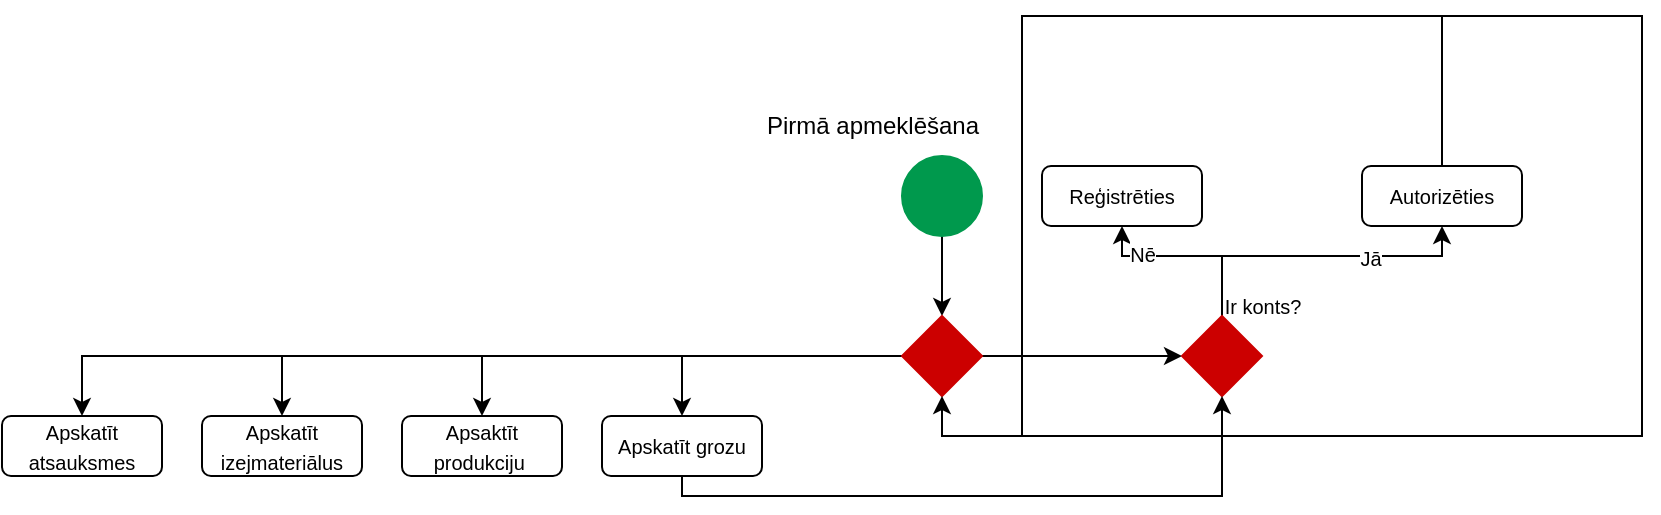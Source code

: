 <mxfile version="26.1.1">
  <diagram name="Page-1" id="nG148OseQGQMVHHeUDSL">
    <mxGraphModel dx="3289" dy="943" grid="1" gridSize="10" guides="1" tooltips="1" connect="1" arrows="1" fold="1" page="1" pageScale="1" pageWidth="827" pageHeight="1169" background="none" math="0" shadow="0">
      <root>
        <mxCell id="0" />
        <mxCell id="1" parent="0" />
        <mxCell id="WJ9uTTHWhe-2Dk32s_hX-100" value="" style="edgeStyle=orthogonalEdgeStyle;rounded=0;orthogonalLoop=1;jettySize=auto;html=1;" edge="1" parent="1" source="iuNYv7vW9VpHZuQ5Ev_B-2" target="iuNYv7vW9VpHZuQ5Ev_B-3">
          <mxGeometry relative="1" as="geometry" />
        </mxCell>
        <mxCell id="iuNYv7vW9VpHZuQ5Ev_B-2" value="" style="ellipse;whiteSpace=wrap;html=1;aspect=fixed;strokeColor=#00994D;fillColor=#00994D;" parent="1" vertex="1">
          <mxGeometry x="360" y="80" width="40" height="40" as="geometry" />
        </mxCell>
        <mxCell id="WJ9uTTHWhe-2Dk32s_hX-101" style="edgeStyle=orthogonalEdgeStyle;rounded=0;orthogonalLoop=1;jettySize=auto;html=1;" edge="1" parent="1" source="iuNYv7vW9VpHZuQ5Ev_B-3" target="WJ9uTTHWhe-2Dk32s_hX-97">
          <mxGeometry relative="1" as="geometry" />
        </mxCell>
        <mxCell id="WJ9uTTHWhe-2Dk32s_hX-115" style="edgeStyle=orthogonalEdgeStyle;rounded=0;orthogonalLoop=1;jettySize=auto;html=1;entryX=0.5;entryY=0;entryDx=0;entryDy=0;" edge="1" parent="1" source="iuNYv7vW9VpHZuQ5Ev_B-3" target="WJ9uTTHWhe-2Dk32s_hX-114">
          <mxGeometry relative="1" as="geometry" />
        </mxCell>
        <mxCell id="WJ9uTTHWhe-2Dk32s_hX-116" style="edgeStyle=orthogonalEdgeStyle;rounded=0;orthogonalLoop=1;jettySize=auto;html=1;entryX=0.5;entryY=0;entryDx=0;entryDy=0;" edge="1" parent="1" source="iuNYv7vW9VpHZuQ5Ev_B-3" target="WJ9uTTHWhe-2Dk32s_hX-113">
          <mxGeometry relative="1" as="geometry" />
        </mxCell>
        <mxCell id="WJ9uTTHWhe-2Dk32s_hX-117" style="edgeStyle=orthogonalEdgeStyle;rounded=0;orthogonalLoop=1;jettySize=auto;html=1;entryX=0.5;entryY=0;entryDx=0;entryDy=0;" edge="1" parent="1" source="iuNYv7vW9VpHZuQ5Ev_B-3" target="WJ9uTTHWhe-2Dk32s_hX-112">
          <mxGeometry relative="1" as="geometry" />
        </mxCell>
        <mxCell id="WJ9uTTHWhe-2Dk32s_hX-118" style="edgeStyle=orthogonalEdgeStyle;rounded=0;orthogonalLoop=1;jettySize=auto;html=1;entryX=0.5;entryY=0;entryDx=0;entryDy=0;" edge="1" parent="1" source="iuNYv7vW9VpHZuQ5Ev_B-3" target="WJ9uTTHWhe-2Dk32s_hX-111">
          <mxGeometry relative="1" as="geometry" />
        </mxCell>
        <mxCell id="iuNYv7vW9VpHZuQ5Ev_B-3" value="" style="rhombus;whiteSpace=wrap;html=1;strokeColor=#CC0000;fillColor=#CC0000;" parent="1" vertex="1">
          <mxGeometry x="360" y="160" width="40" height="40" as="geometry" />
        </mxCell>
        <mxCell id="iuNYv7vW9VpHZuQ5Ev_B-5" value="Pirmā apmeklēšana" style="text;html=1;align=center;verticalAlign=middle;resizable=0;points=[];autosize=1;strokeColor=none;fillColor=none;" parent="1" vertex="1">
          <mxGeometry x="280" y="50" width="130" height="30" as="geometry" />
        </mxCell>
        <mxCell id="WJ9uTTHWhe-2Dk32s_hX-102" style="edgeStyle=orthogonalEdgeStyle;rounded=0;orthogonalLoop=1;jettySize=auto;html=1;entryX=0.5;entryY=1;entryDx=0;entryDy=0;" edge="1" parent="1" source="WJ9uTTHWhe-2Dk32s_hX-97" target="WJ9uTTHWhe-2Dk32s_hX-98">
          <mxGeometry relative="1" as="geometry">
            <Array as="points">
              <mxPoint x="520" y="130" />
              <mxPoint x="470" y="130" />
            </Array>
          </mxGeometry>
        </mxCell>
        <mxCell id="WJ9uTTHWhe-2Dk32s_hX-109" value="&lt;font style=&quot;font-size: 10px;&quot;&gt;Nē&lt;/font&gt;" style="edgeLabel;html=1;align=center;verticalAlign=middle;resizable=0;points=[];" vertex="1" connectable="0" parent="WJ9uTTHWhe-2Dk32s_hX-102">
          <mxGeometry x="0.471" y="-1" relative="1" as="geometry">
            <mxPoint as="offset" />
          </mxGeometry>
        </mxCell>
        <mxCell id="WJ9uTTHWhe-2Dk32s_hX-103" style="edgeStyle=orthogonalEdgeStyle;rounded=0;orthogonalLoop=1;jettySize=auto;html=1;entryX=0.5;entryY=1;entryDx=0;entryDy=0;" edge="1" parent="1" source="WJ9uTTHWhe-2Dk32s_hX-97" target="WJ9uTTHWhe-2Dk32s_hX-99">
          <mxGeometry relative="1" as="geometry">
            <Array as="points">
              <mxPoint x="520" y="130" />
              <mxPoint x="630" y="130" />
            </Array>
          </mxGeometry>
        </mxCell>
        <mxCell id="WJ9uTTHWhe-2Dk32s_hX-110" value="&lt;font style=&quot;font-size: 10px;&quot;&gt;Jā&lt;/font&gt;" style="edgeLabel;html=1;align=center;verticalAlign=middle;resizable=0;points=[];" vertex="1" connectable="0" parent="WJ9uTTHWhe-2Dk32s_hX-103">
          <mxGeometry x="0.335" y="-1" relative="1" as="geometry">
            <mxPoint as="offset" />
          </mxGeometry>
        </mxCell>
        <mxCell id="WJ9uTTHWhe-2Dk32s_hX-97" value="" style="rhombus;whiteSpace=wrap;html=1;strokeColor=#CC0000;fillColor=#CC0000;" vertex="1" parent="1">
          <mxGeometry x="500" y="160" width="40" height="40" as="geometry" />
        </mxCell>
        <mxCell id="WJ9uTTHWhe-2Dk32s_hX-120" style="edgeStyle=orthogonalEdgeStyle;rounded=0;orthogonalLoop=1;jettySize=auto;html=1;entryX=0.5;entryY=1;entryDx=0;entryDy=0;" edge="1" parent="1" target="iuNYv7vW9VpHZuQ5Ev_B-3">
          <mxGeometry relative="1" as="geometry">
            <mxPoint x="420" y="220" as="sourcePoint" />
            <Array as="points">
              <mxPoint x="470" y="220" />
              <mxPoint x="730" y="220" />
              <mxPoint x="730" y="10" />
              <mxPoint x="420" y="10" />
              <mxPoint x="420" y="220" />
              <mxPoint x="380" y="220" />
            </Array>
          </mxGeometry>
        </mxCell>
        <mxCell id="WJ9uTTHWhe-2Dk32s_hX-98" value="&lt;font style=&quot;font-size: 10px;&quot;&gt;Reģistrēties&lt;/font&gt;" style="rounded=1;whiteSpace=wrap;html=1;" vertex="1" parent="1">
          <mxGeometry x="430" y="85" width="80" height="30" as="geometry" />
        </mxCell>
        <mxCell id="WJ9uTTHWhe-2Dk32s_hX-106" style="edgeStyle=orthogonalEdgeStyle;rounded=0;orthogonalLoop=1;jettySize=auto;html=1;endArrow=none;startFill=0;" edge="1" parent="1" source="WJ9uTTHWhe-2Dk32s_hX-99">
          <mxGeometry relative="1" as="geometry">
            <mxPoint x="590" y="10" as="targetPoint" />
            <Array as="points">
              <mxPoint x="630" y="10" />
            </Array>
          </mxGeometry>
        </mxCell>
        <mxCell id="WJ9uTTHWhe-2Dk32s_hX-99" value="&lt;font style=&quot;font-size: 10px;&quot;&gt;Autorizēties&lt;/font&gt;" style="rounded=1;whiteSpace=wrap;html=1;" vertex="1" parent="1">
          <mxGeometry x="590" y="85" width="80" height="30" as="geometry" />
        </mxCell>
        <mxCell id="WJ9uTTHWhe-2Dk32s_hX-108" value="&lt;font style=&quot;font-size: 10px;&quot;&gt;Ir konts?&lt;/font&gt;" style="text;html=1;align=center;verticalAlign=middle;resizable=0;points=[];autosize=1;strokeColor=none;fillColor=none;" vertex="1" parent="1">
          <mxGeometry x="510" y="140" width="60" height="30" as="geometry" />
        </mxCell>
        <mxCell id="WJ9uTTHWhe-2Dk32s_hX-111" value="&lt;font style=&quot;font-size: 10px;&quot;&gt;Apskatīt atsauksmes&lt;/font&gt;" style="rounded=1;whiteSpace=wrap;html=1;" vertex="1" parent="1">
          <mxGeometry x="-90" y="210" width="80" height="30" as="geometry" />
        </mxCell>
        <mxCell id="WJ9uTTHWhe-2Dk32s_hX-112" value="&lt;font style=&quot;font-size: 10px;&quot;&gt;Apskatīt izejmateriālus&lt;/font&gt;" style="rounded=1;whiteSpace=wrap;html=1;" vertex="1" parent="1">
          <mxGeometry x="10" y="210" width="80" height="30" as="geometry" />
        </mxCell>
        <mxCell id="WJ9uTTHWhe-2Dk32s_hX-113" value="&lt;font style=&quot;font-size: 10px;&quot;&gt;Apsaktīt produkciju&amp;nbsp;&lt;/font&gt;" style="rounded=1;whiteSpace=wrap;html=1;" vertex="1" parent="1">
          <mxGeometry x="110" y="210" width="80" height="30" as="geometry" />
        </mxCell>
        <mxCell id="WJ9uTTHWhe-2Dk32s_hX-119" style="edgeStyle=orthogonalEdgeStyle;rounded=0;orthogonalLoop=1;jettySize=auto;html=1;" edge="1" parent="1" source="WJ9uTTHWhe-2Dk32s_hX-114">
          <mxGeometry relative="1" as="geometry">
            <mxPoint x="520" y="200" as="targetPoint" />
            <Array as="points">
              <mxPoint x="250" y="250" />
              <mxPoint x="520" y="250" />
            </Array>
          </mxGeometry>
        </mxCell>
        <mxCell id="WJ9uTTHWhe-2Dk32s_hX-114" value="&lt;font style=&quot;font-size: 10px;&quot;&gt;Apskatīt grozu&lt;/font&gt;" style="rounded=1;whiteSpace=wrap;html=1;" vertex="1" parent="1">
          <mxGeometry x="210" y="210" width="80" height="30" as="geometry" />
        </mxCell>
      </root>
    </mxGraphModel>
  </diagram>
</mxfile>

